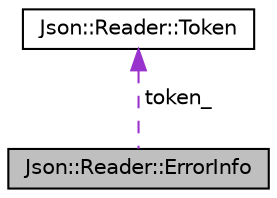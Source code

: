 digraph "Json::Reader::ErrorInfo"
{
 // LATEX_PDF_SIZE
  edge [fontname="Helvetica",fontsize="10",labelfontname="Helvetica",labelfontsize="10"];
  node [fontname="Helvetica",fontsize="10",shape=record];
  Node1 [label="Json::Reader::ErrorInfo",height=0.2,width=0.4,color="black", fillcolor="grey75", style="filled", fontcolor="black",tooltip=" "];
  Node2 -> Node1 [dir="back",color="darkorchid3",fontsize="10",style="dashed",label=" token_" ,fontname="Helvetica"];
  Node2 [label="Json::Reader::Token",height=0.2,width=0.4,color="black", fillcolor="white", style="filled",URL="$class_json_1_1_reader_1_1_token.html",tooltip=" "];
}
